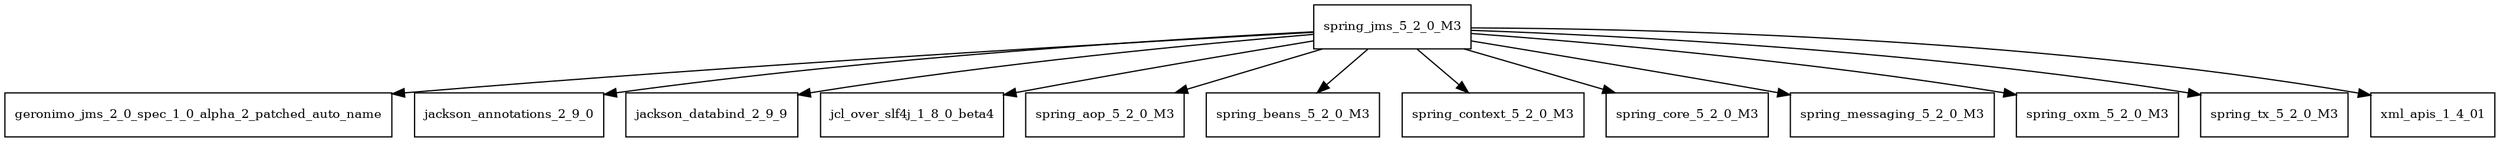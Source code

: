 digraph spring_jms_5_2_0_M3_dependencies {
  node [shape = box, fontsize=10.0];
  spring_jms_5_2_0_M3 -> geronimo_jms_2_0_spec_1_0_alpha_2_patched_auto_name;
  spring_jms_5_2_0_M3 -> jackson_annotations_2_9_0;
  spring_jms_5_2_0_M3 -> jackson_databind_2_9_9;
  spring_jms_5_2_0_M3 -> jcl_over_slf4j_1_8_0_beta4;
  spring_jms_5_2_0_M3 -> spring_aop_5_2_0_M3;
  spring_jms_5_2_0_M3 -> spring_beans_5_2_0_M3;
  spring_jms_5_2_0_M3 -> spring_context_5_2_0_M3;
  spring_jms_5_2_0_M3 -> spring_core_5_2_0_M3;
  spring_jms_5_2_0_M3 -> spring_messaging_5_2_0_M3;
  spring_jms_5_2_0_M3 -> spring_oxm_5_2_0_M3;
  spring_jms_5_2_0_M3 -> spring_tx_5_2_0_M3;
  spring_jms_5_2_0_M3 -> xml_apis_1_4_01;
}
